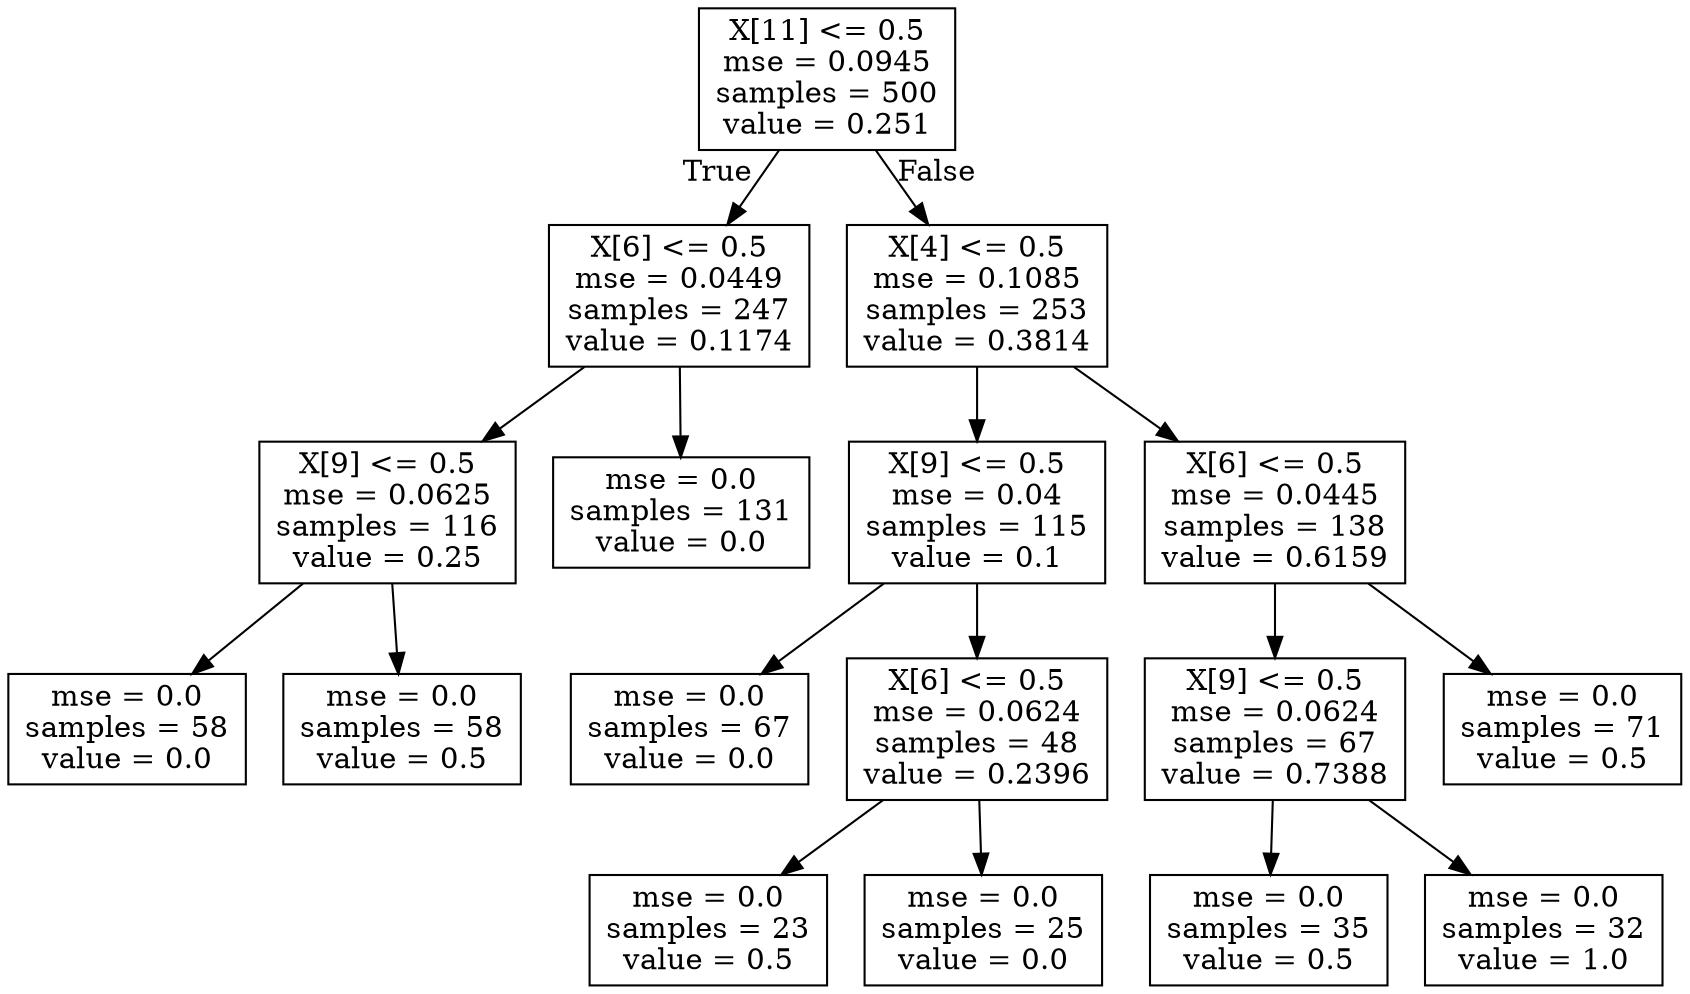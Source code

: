 digraph Tree {
node [shape=box] ;
0 [label="X[11] <= 0.5\nmse = 0.0945\nsamples = 500\nvalue = 0.251"] ;
1 [label="X[6] <= 0.5\nmse = 0.0449\nsamples = 247\nvalue = 0.1174"] ;
0 -> 1 [labeldistance=2.5, labelangle=45, headlabel="True"] ;
2 [label="X[9] <= 0.5\nmse = 0.0625\nsamples = 116\nvalue = 0.25"] ;
1 -> 2 ;
3 [label="mse = 0.0\nsamples = 58\nvalue = 0.0"] ;
2 -> 3 ;
4 [label="mse = 0.0\nsamples = 58\nvalue = 0.5"] ;
2 -> 4 ;
5 [label="mse = 0.0\nsamples = 131\nvalue = 0.0"] ;
1 -> 5 ;
6 [label="X[4] <= 0.5\nmse = 0.1085\nsamples = 253\nvalue = 0.3814"] ;
0 -> 6 [labeldistance=2.5, labelangle=-45, headlabel="False"] ;
7 [label="X[9] <= 0.5\nmse = 0.04\nsamples = 115\nvalue = 0.1"] ;
6 -> 7 ;
8 [label="mse = 0.0\nsamples = 67\nvalue = 0.0"] ;
7 -> 8 ;
9 [label="X[6] <= 0.5\nmse = 0.0624\nsamples = 48\nvalue = 0.2396"] ;
7 -> 9 ;
10 [label="mse = 0.0\nsamples = 23\nvalue = 0.5"] ;
9 -> 10 ;
11 [label="mse = 0.0\nsamples = 25\nvalue = 0.0"] ;
9 -> 11 ;
12 [label="X[6] <= 0.5\nmse = 0.0445\nsamples = 138\nvalue = 0.6159"] ;
6 -> 12 ;
13 [label="X[9] <= 0.5\nmse = 0.0624\nsamples = 67\nvalue = 0.7388"] ;
12 -> 13 ;
14 [label="mse = 0.0\nsamples = 35\nvalue = 0.5"] ;
13 -> 14 ;
15 [label="mse = 0.0\nsamples = 32\nvalue = 1.0"] ;
13 -> 15 ;
16 [label="mse = 0.0\nsamples = 71\nvalue = 0.5"] ;
12 -> 16 ;
}